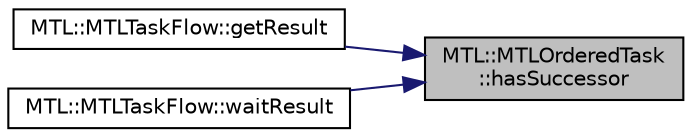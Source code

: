 digraph "MTL::MTLOrderedTask::hasSuccessor"
{
 // LATEX_PDF_SIZE
  edge [fontname="Helvetica",fontsize="10",labelfontname="Helvetica",labelfontsize="10"];
  node [fontname="Helvetica",fontsize="10",shape=record];
  rankdir="RL";
  Node1 [label="MTL::MTLOrderedTask\l::hasSuccessor",height=0.2,width=0.4,color="black", fillcolor="grey75", style="filled", fontcolor="black",tooltip="Check if the task has Successors."];
  Node1 -> Node2 [dir="back",color="midnightblue",fontsize="10",style="solid"];
  Node2 [label="MTL::MTLTaskFlow::getResult",height=0.2,width=0.4,color="black", fillcolor="white", style="filled",URL="$d7/d79/classMTL_1_1MTLTaskFlow.html#a1f756a20d8397eb3ab53fbd3edbdf40d",tooltip="Get the Result object."];
  Node1 -> Node3 [dir="back",color="midnightblue",fontsize="10",style="solid"];
  Node3 [label="MTL::MTLTaskFlow::waitResult",height=0.2,width=0.4,color="black", fillcolor="white", style="filled",URL="$d7/d79/classMTL_1_1MTLTaskFlow.html#a53a5ef5faaf8970af552ea589e8f946c",tooltip="Wait for the task to finish."];
}

